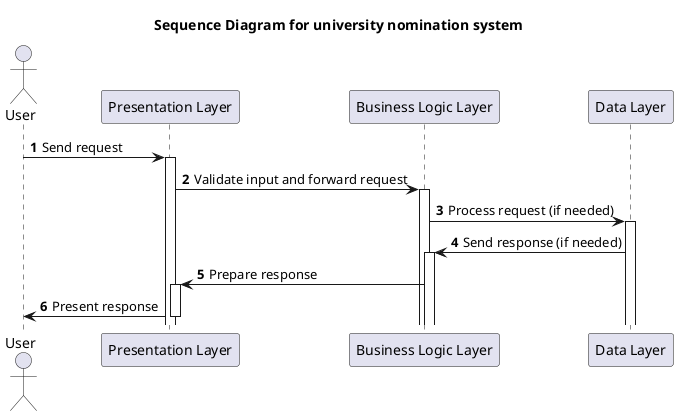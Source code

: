 @startuml
autonumber
title Sequence Diagram for university nomination system

actor User
participant "Presentation Layer" as PL
participant "Business Logic Layer" as BLL
participant "Data Layer" as DL

User -> PL: Send request
activate PL

PL -> BLL: Validate input and forward request
activate BLL

BLL -> DL: Process request (if needed)
activate DL

DL -> BLL: Send response (if needed)
activate BLL

BLL -> PL: Prepare response
activate PL

PL -> User: Present response
deactivate PL

@enduml